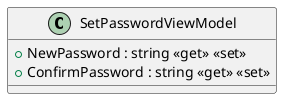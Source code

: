 @startuml
class SetPasswordViewModel {
    + NewPassword : string <<get>> <<set>>
    + ConfirmPassword : string <<get>> <<set>>
}
@enduml
